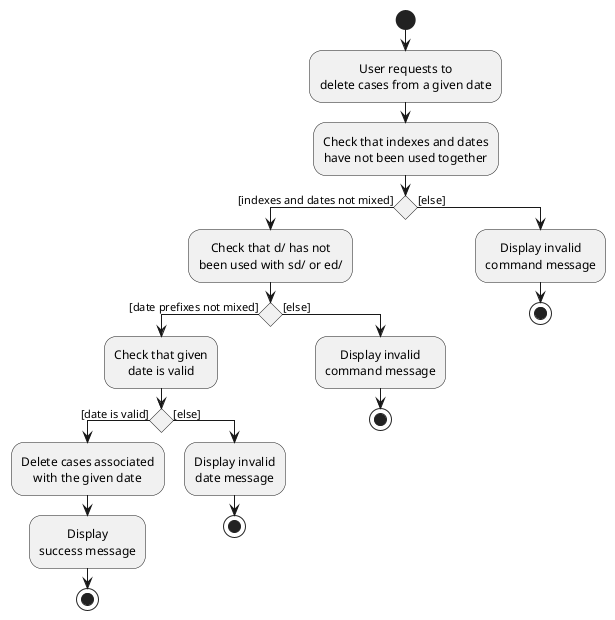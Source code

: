 @startuml
skinparam defaultTextAlignment center

start
:User requests to\ndelete cases from a given date;
:Check that indexes and dates\nhave not been used together;
if () then ([indexes and dates not mixed])
    :Check that d/ has not\nbeen used with sd/ or ed/;

    if () then ([date prefixes not mixed])
        :Check that given\ndate is valid;
        if () then ([date is valid])
            :Delete cases associated\nwith the given date;
            :Display\nsuccess message;
            stop
        else ([else])
            :Display invalid\ndate message;
            stop
        endif
    else ([else])
        :Display invalid\ncommand message;
        stop
    endif
else ([else])
    :Display invalid\ncommand message;
    stop
endif

@enduml
